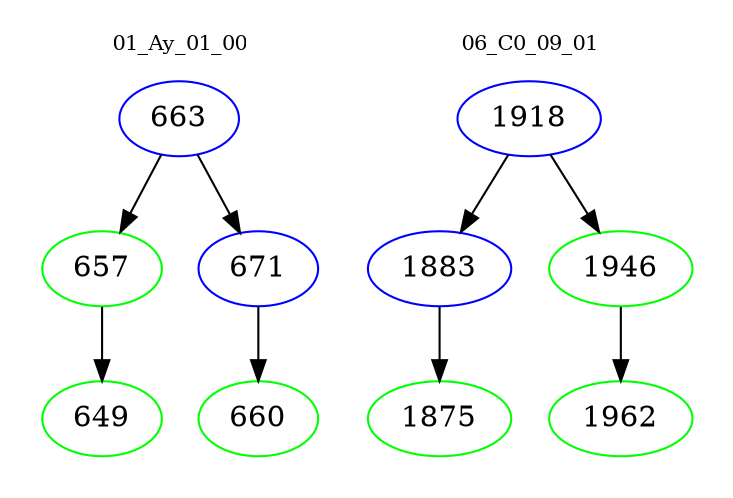 digraph{
subgraph cluster_0 {
color = white
label = "01_Ay_01_00";
fontsize=10;
T0_663 [label="663", color="blue"]
T0_663 -> T0_657 [color="black"]
T0_657 [label="657", color="green"]
T0_657 -> T0_649 [color="black"]
T0_649 [label="649", color="green"]
T0_663 -> T0_671 [color="black"]
T0_671 [label="671", color="blue"]
T0_671 -> T0_660 [color="black"]
T0_660 [label="660", color="green"]
}
subgraph cluster_1 {
color = white
label = "06_C0_09_01";
fontsize=10;
T1_1918 [label="1918", color="blue"]
T1_1918 -> T1_1883 [color="black"]
T1_1883 [label="1883", color="blue"]
T1_1883 -> T1_1875 [color="black"]
T1_1875 [label="1875", color="green"]
T1_1918 -> T1_1946 [color="black"]
T1_1946 [label="1946", color="green"]
T1_1946 -> T1_1962 [color="black"]
T1_1962 [label="1962", color="green"]
}
}
